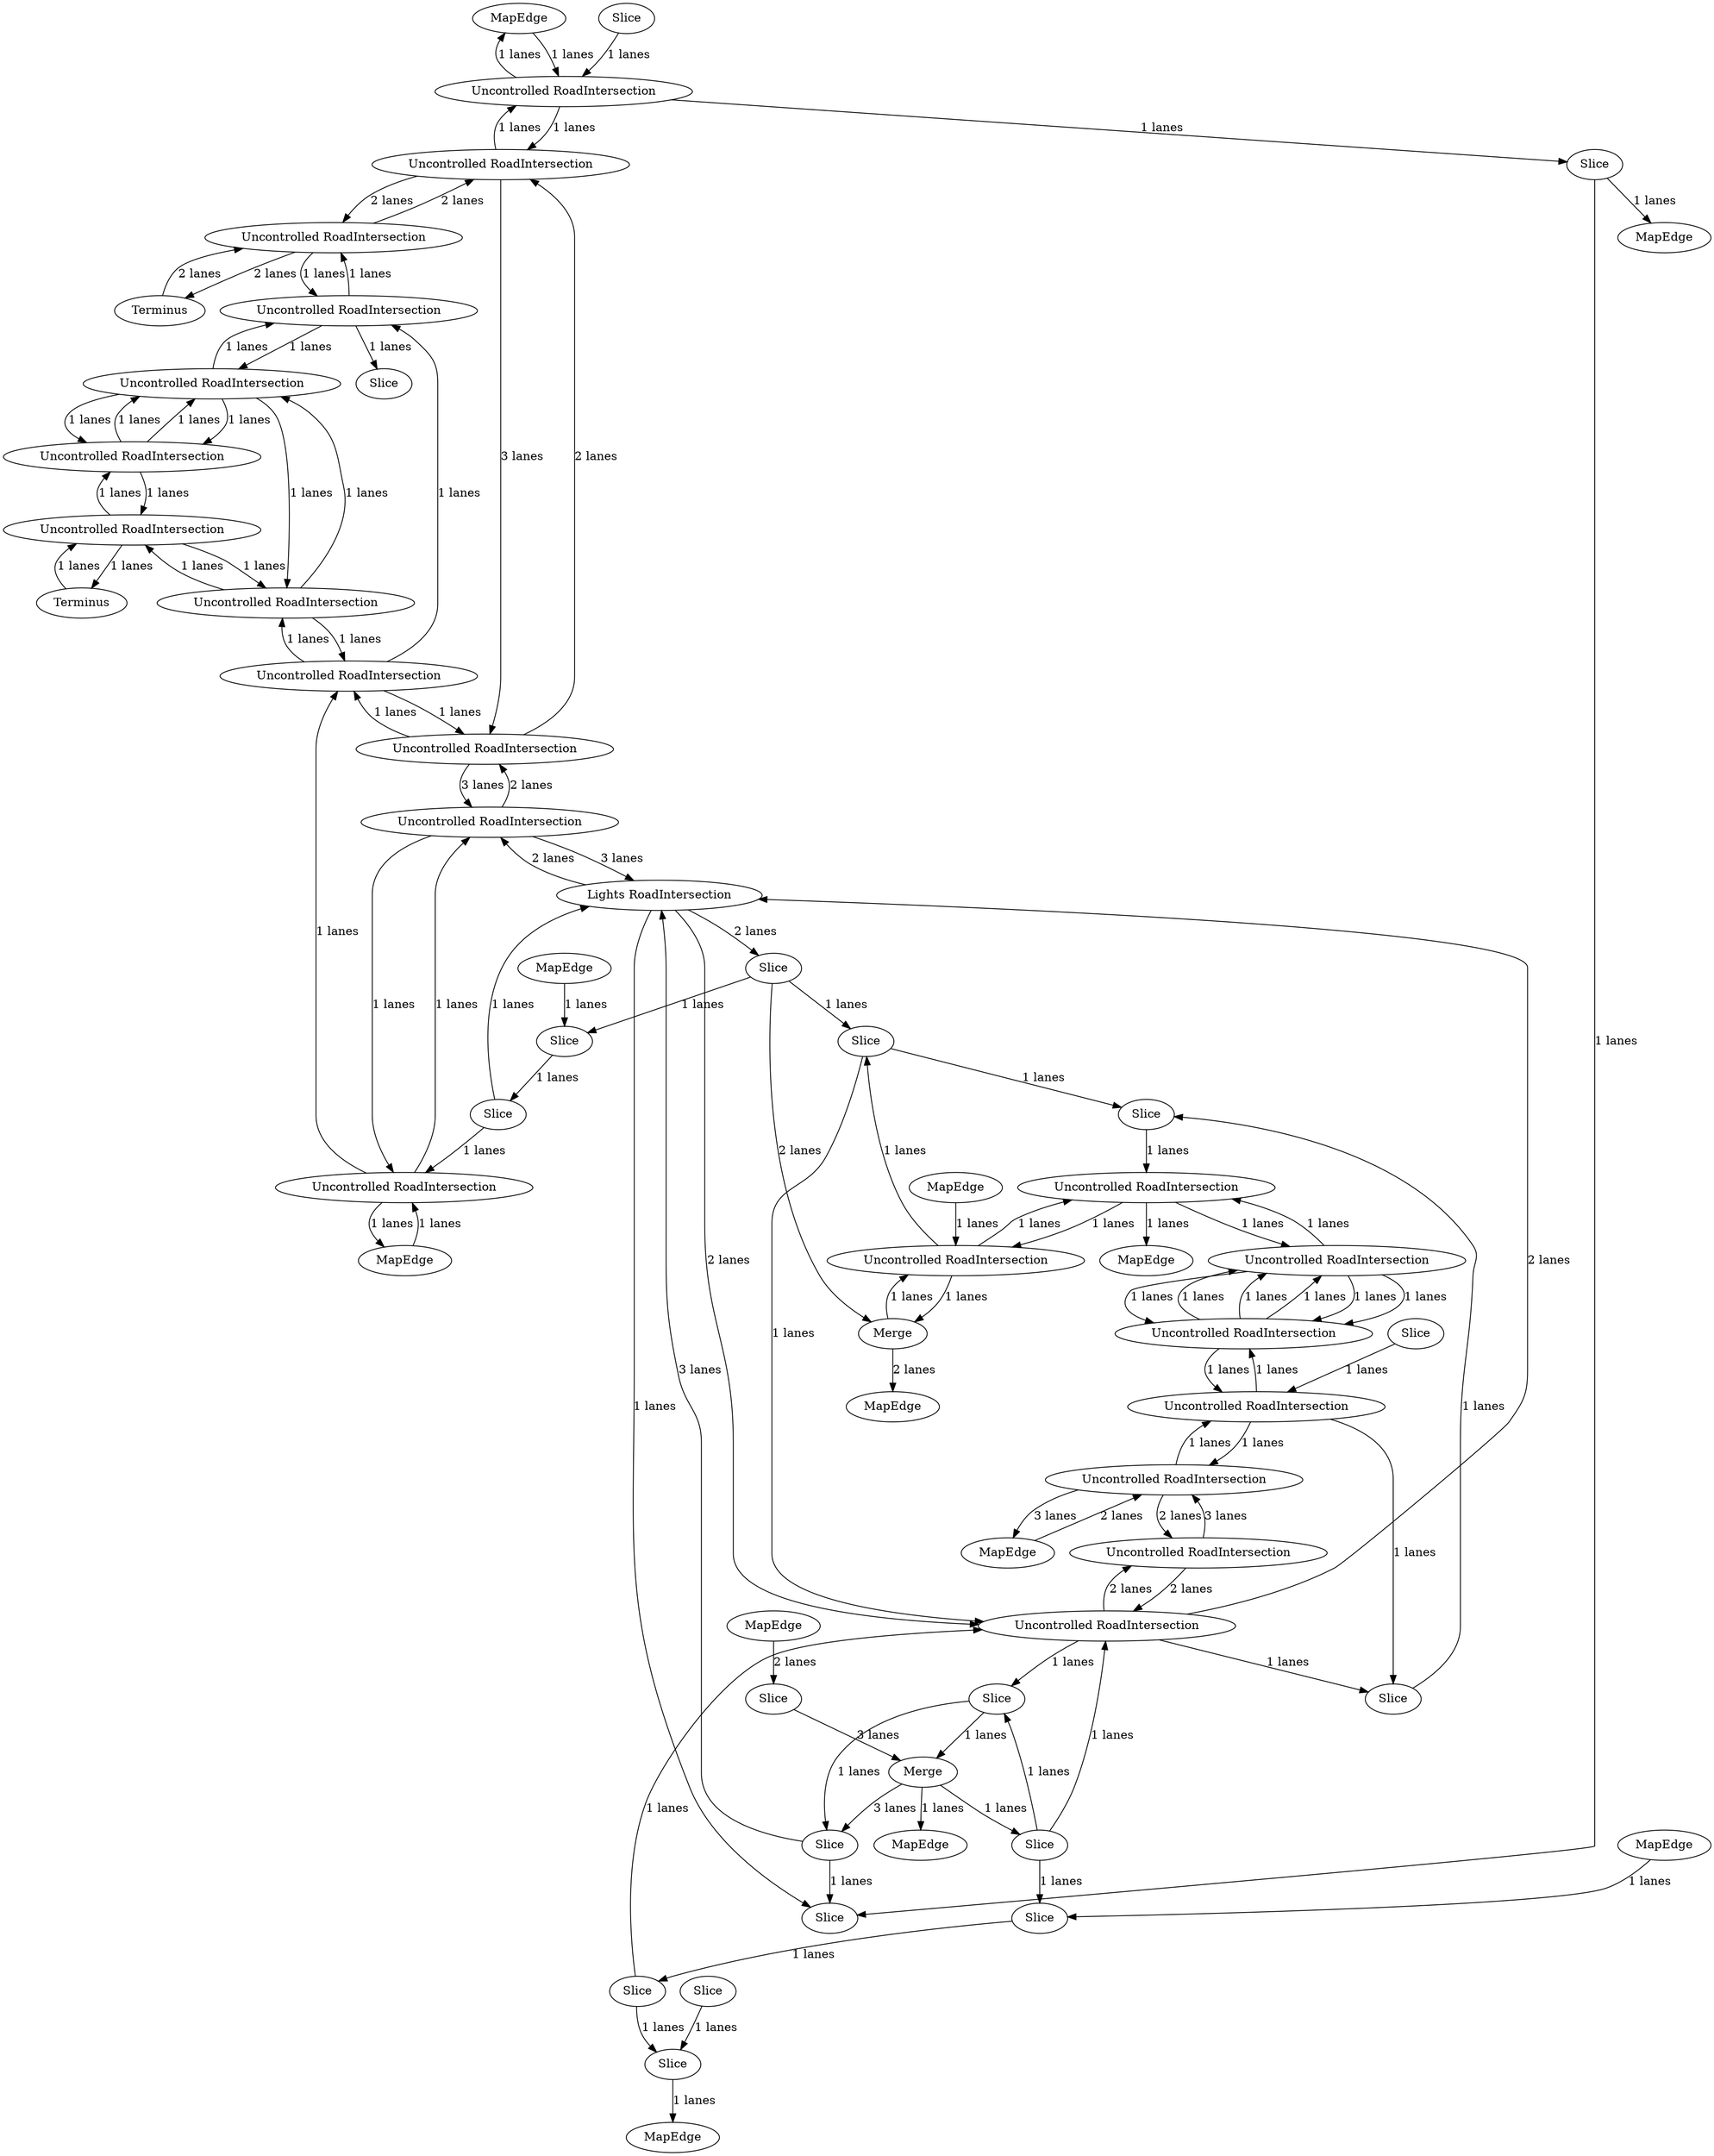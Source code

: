 digraph {
    0 [ label = "MapEdge" ]
    1 [ label = "Uncontrolled RoadIntersection" ]
    2 [ label = "MapEdge" ]
    3 [ label = "Uncontrolled RoadIntersection" ]
    4 [ label = "MapEdge" ]
    5 [ label = "Slice" ]
    6 [ label = "Merge" ]
    7 [ label = "Lights RoadIntersection" ]
    8 [ label = "MapEdge" ]
    9 [ label = "Terminus" ]
    10 [ label = "MapEdge" ]
    11 [ label = "Slice" ]
    12 [ label = "Slice" ]
    13 [ label = "Slice" ]
    14 [ label = "Slice" ]
    15 [ label = "Uncontrolled RoadIntersection" ]
    16 [ label = "Slice" ]
    17 [ label = "Slice" ]
    18 [ label = "Slice" ]
    19 [ label = "Slice" ]
    20 [ label = "Uncontrolled RoadIntersection" ]
    21 [ label = "MapEdge" ]
    22 [ label = "Slice" ]
    23 [ label = "Slice" ]
    24 [ label = "Uncontrolled RoadIntersection" ]
    25 [ label = "Slice" ]
    26 [ label = "MapEdge" ]
    27 [ label = "Slice" ]
    28 [ label = "MapEdge" ]
    29 [ label = "Slice" ]
    30 [ label = "Slice" ]
    31 [ label = "Slice" ]
    32 [ label = "Slice" ]
    33 [ label = "MapEdge" ]
    34 [ label = "Uncontrolled RoadIntersection" ]
    35 [ label = "MapEdge" ]
    36 [ label = "MapEdge" ]
    37 [ label = "Slice" ]
    38 [ label = "Slice" ]
    39 [ label = "MapEdge" ]
    40 [ label = "Terminus" ]
    41 [ label = "Uncontrolled RoadIntersection" ]
    42 [ label = "Uncontrolled RoadIntersection" ]
    43 [ label = "Uncontrolled RoadIntersection" ]
    44 [ label = "Uncontrolled RoadIntersection" ]
    45 [ label = "Uncontrolled RoadIntersection" ]
    46 [ label = "Uncontrolled RoadIntersection" ]
    47 [ label = "Merge" ]
    48 [ label = "Uncontrolled RoadIntersection" ]
    49 [ label = "Uncontrolled RoadIntersection" ]
    50 [ label = "Uncontrolled RoadIntersection" ]
    51 [ label = "Uncontrolled RoadIntersection" ]
    52 [ label = "Uncontrolled RoadIntersection" ]
    53 [ label = "Uncontrolled RoadIntersection" ]
    54 [ label = "Uncontrolled RoadIntersection" ]
    55 [ label = "Uncontrolled RoadIntersection" ]
    0 -> 24 [ label = "1 lanes" ]
    24 -> 0 [ label = "1 lanes" ]
    24 -> 1 [ label = "1 lanes" ]
    1 -> 24 [ label = "1 lanes" ]
    2 -> 20 [ label = "1 lanes" ]
    20 -> 2 [ label = "1 lanes" ]
    20 -> 3 [ label = "1 lanes" ]
    3 -> 20 [ label = "1 lanes" ]
    3 -> 48 [ label = "2 lanes" ]
    48 -> 3 [ label = "3 lanes" ]
    48 -> 1 [ label = "2 lanes" ]
    1 -> 48 [ label = "3 lanes" ]
    47 -> 4 [ label = "2 lanes" ]
    5 -> 6 [ label = "3 lanes" ]
    6 -> 22 [ label = "3 lanes" ]
    22 -> 7 [ label = "3 lanes" ]
    8 -> 5 [ label = "2 lanes" ]
    1 -> 50 [ label = "2 lanes" ]
    50 -> 1 [ label = "2 lanes" ]
    50 -> 9 [ label = "2 lanes" ]
    9 -> 50 [ label = "2 lanes" ]
    7 -> 13 [ label = "2 lanes" ]
    13 -> 47 [ label = "2 lanes" ]
    45 -> 10 [ label = "1 lanes" ]
    14 -> 45 [ label = "1 lanes" ]
    11 -> 14 [ label = "1 lanes" ]
    15 -> 11 [ label = "1 lanes" ]
    30 -> 15 [ label = "1 lanes" ]
    42 -> 11 [ label = "1 lanes" ]
    12 -> 42 [ label = "1 lanes" ]
    38 -> 14 [ label = "1 lanes" ]
    13 -> 38 [ label = "1 lanes" ]
    6 -> 23 [ label = "1 lanes" ]
    23 -> 15 [ label = "1 lanes" ]
    13 -> 17 [ label = "1 lanes" ]
    7 -> 18 [ label = "1 lanes" ]
    16 -> 7 [ label = "1 lanes" ]
    51 -> 19 [ label = "1 lanes" ]
    49 -> 51 [ label = "1 lanes" ]
    20 -> 49 [ label = "1 lanes" ]
    16 -> 20 [ label = "1 lanes" ]
    17 -> 16 [ label = "1 lanes" ]
    21 -> 17 [ label = "1 lanes" ]
    22 -> 18 [ label = "1 lanes" ]
    37 -> 22 [ label = "1 lanes" ]
    23 -> 37 [ label = "1 lanes" ]
    27 -> 18 [ label = "1 lanes" ]
    24 -> 27 [ label = "1 lanes" ]
    25 -> 24 [ label = "1 lanes" ]
    27 -> 26 [ label = "1 lanes" ]
    28 -> 31 [ label = "1 lanes" ]
    32 -> 29 [ label = "1 lanes" ]
    23 -> 31 [ label = "1 lanes" ]
    29 -> 33 [ label = "1 lanes" ]
    30 -> 29 [ label = "1 lanes" ]
    31 -> 30 [ label = "1 lanes" ]
    7 -> 3 [ label = "2 lanes" ]
    3 -> 7 [ label = "3 lanes" ]
    34 -> 15 [ label = "2 lanes" ]
    15 -> 34 [ label = "2 lanes" ]
    35 -> 41 [ label = "2 lanes" ]
    41 -> 35 [ label = "3 lanes" ]
    41 -> 34 [ label = "2 lanes" ]
    34 -> 41 [ label = "3 lanes" ]
    6 -> 36 [ label = "1 lanes" ]
    37 -> 6 [ label = "1 lanes" ]
    15 -> 37 [ label = "1 lanes" ]
    38 -> 15 [ label = "1 lanes" ]
    46 -> 38 [ label = "1 lanes" ]
    39 -> 46 [ label = "1 lanes" ]
    52 -> 55 [ label = "1 lanes" ]
    55 -> 52 [ label = "1 lanes" ]
    55 -> 54 [ label = "1 lanes" ]
    54 -> 55 [ label = "1 lanes" ]
    54 -> 40 [ label = "1 lanes" ]
    40 -> 54 [ label = "1 lanes" ]
    15 -> 7 [ label = "2 lanes" ]
    7 -> 15 [ label = "2 lanes" ]
    41 -> 42 [ label = "1 lanes" ]
    42 -> 41 [ label = "1 lanes" ]
    42 -> 43 [ label = "1 lanes" ]
    43 -> 42 [ label = "1 lanes" ]
    43 -> 44 [ label = "1 lanes" ]
    44 -> 43 [ label = "1 lanes" ]
    43 -> 44 [ label = "1 lanes" ]
    44 -> 43 [ label = "1 lanes" ]
    44 -> 45 [ label = "1 lanes" ]
    45 -> 44 [ label = "1 lanes" ]
    45 -> 46 [ label = "1 lanes" ]
    46 -> 45 [ label = "1 lanes" ]
    46 -> 47 [ label = "1 lanes" ]
    47 -> 46 [ label = "1 lanes" ]
    43 -> 44 [ label = "1 lanes" ]
    44 -> 43 [ label = "1 lanes" ]
    48 -> 49 [ label = "1 lanes" ]
    49 -> 48 [ label = "1 lanes" ]
    49 -> 53 [ label = "1 lanes" ]
    53 -> 49 [ label = "1 lanes" ]
    53 -> 52 [ label = "1 lanes" ]
    52 -> 53 [ label = "1 lanes" ]
    50 -> 51 [ label = "1 lanes" ]
    51 -> 50 [ label = "1 lanes" ]
    51 -> 52 [ label = "1 lanes" ]
    52 -> 51 [ label = "1 lanes" ]
    52 -> 55 [ label = "1 lanes" ]
    55 -> 52 [ label = "1 lanes" ]
    53 -> 54 [ label = "1 lanes" ]
    54 -> 53 [ label = "1 lanes" ]
}
